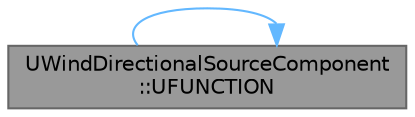 digraph "UWindDirectionalSourceComponent::UFUNCTION"
{
 // INTERACTIVE_SVG=YES
 // LATEX_PDF_SIZE
  bgcolor="transparent";
  edge [fontname=Helvetica,fontsize=10,labelfontname=Helvetica,labelfontsize=10];
  node [fontname=Helvetica,fontsize=10,shape=box,height=0.2,width=0.4];
  rankdir="LR";
  Node1 [id="Node000001",label="UWindDirectionalSourceComponent\l::UFUNCTION",height=0.2,width=0.4,color="gray40", fillcolor="grey60", style="filled", fontcolor="black",tooltip="Because the actual data used to query wind is stored on the render thread in an instance of FWindSour..."];
  Node1 -> Node1 [id="edge1_Node000001_Node000001",color="steelblue1",style="solid",tooltip=" "];
}
